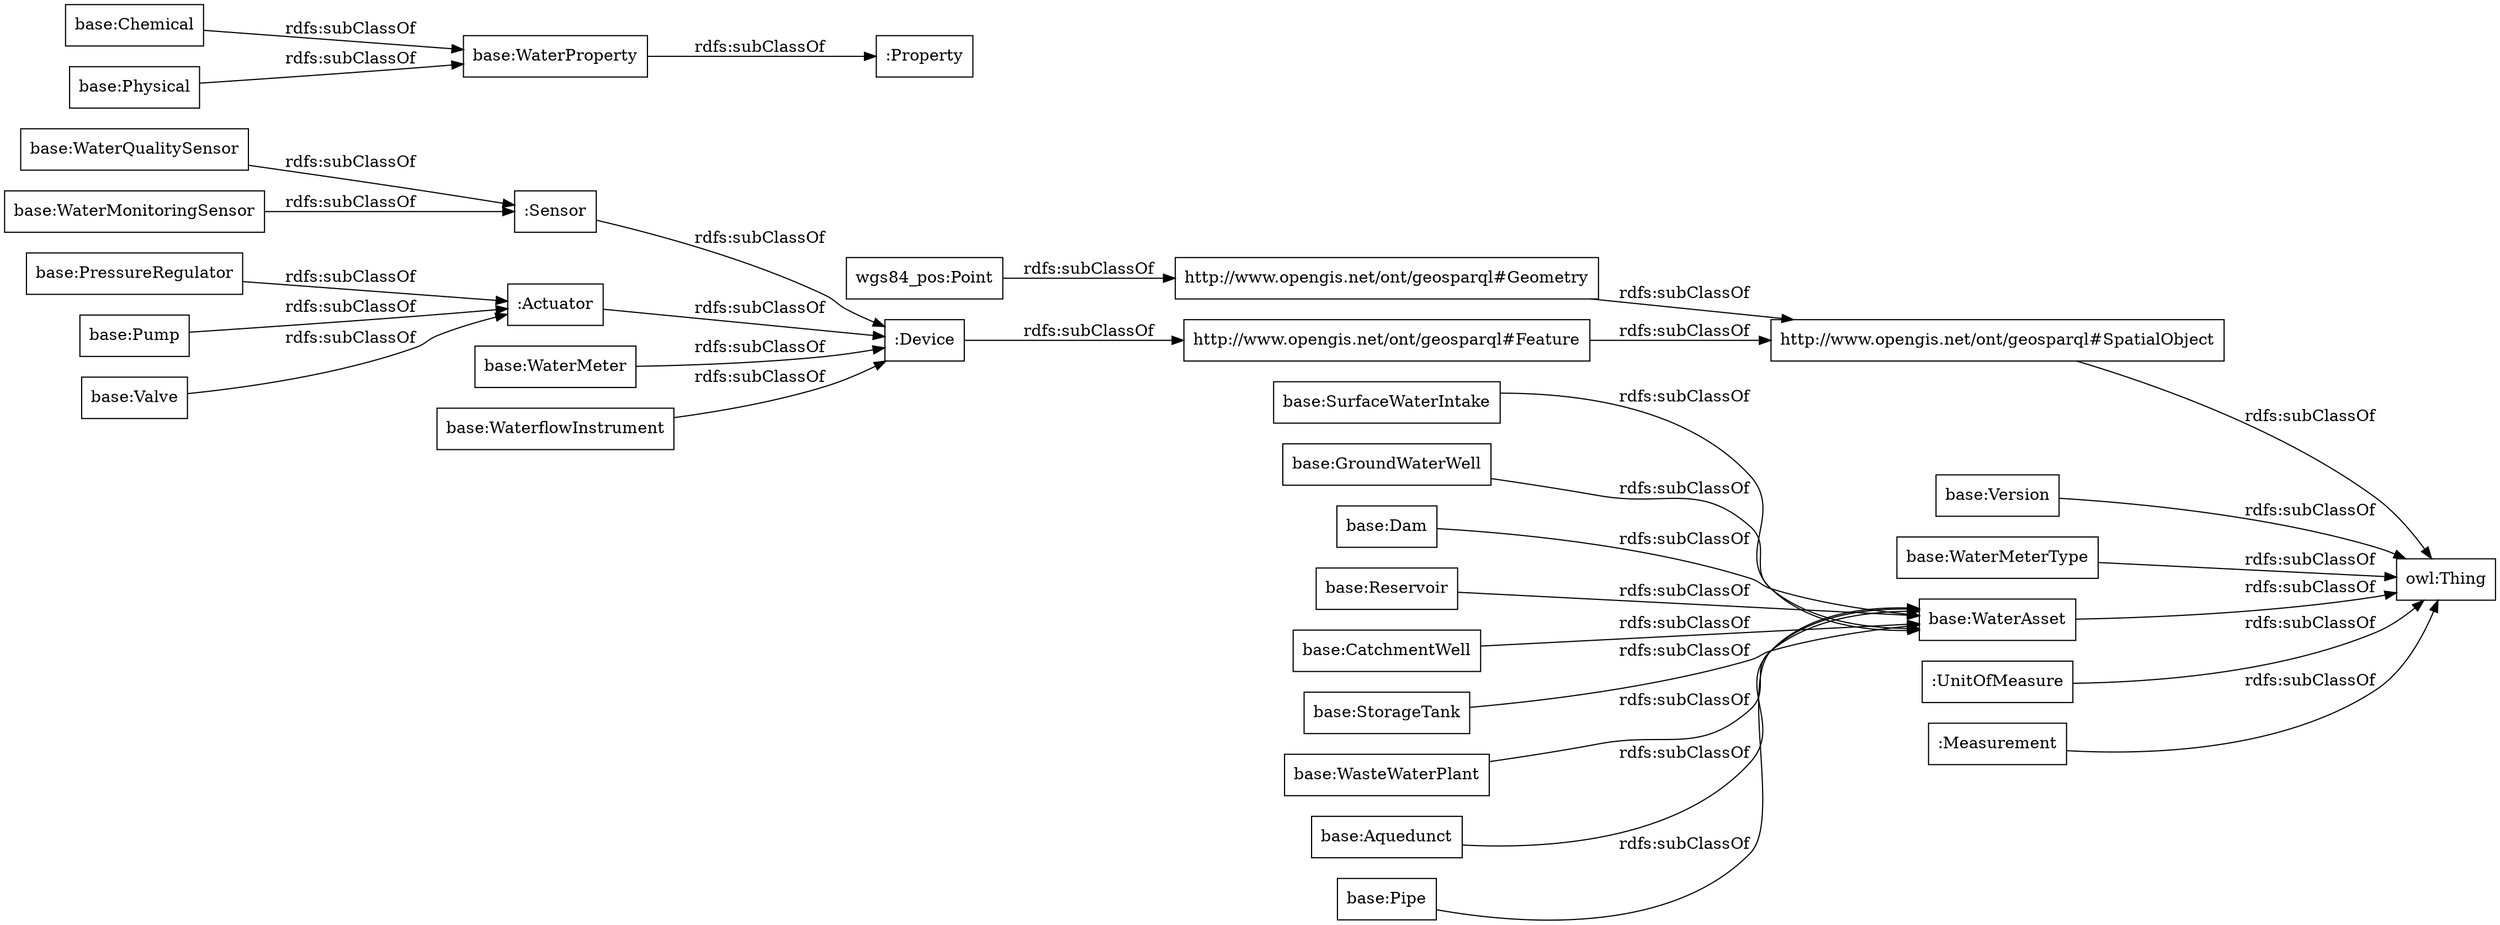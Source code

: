 digraph ar2dtool_diagram { 
rankdir=LR;
size="1000"
node [shape = rectangle, color="black"]; "base:PressureRegulator" "base:Version" "base:WaterProperty" "http://www.opengis.net/ont/geosparql#Feature" ":Property" "base:WaterMeterType" "base:GroundWaterWell" "base:Dam" "base:WaterAsset" "base:Reservoir" "base:CatchmentWell" ":Sensor" "base:WaterMeter" ":Device" "base:Pump" "base:StorageTank" "base:Valve" "base:WaterMonitoringSensor" "base:WasteWaterPlant" "http://www.opengis.net/ont/geosparql#SpatialObject" "base:Aquedunct" "http://www.opengis.net/ont/geosparql#Geometry" "base:WaterflowInstrument" "base:Pipe" ":UnitOfMeasure" "base:SurfaceWaterIntake" "wgs84_pos:Point" ":Measurement" "base:Chemical" "base:WaterQualitySensor" "base:Physical" ":Actuator" ; /*classes style*/
	":Measurement" -> "owl:Thing" [ label = "rdfs:subClassOf" ];
	"base:WaterflowInstrument" -> ":Device" [ label = "rdfs:subClassOf" ];
	"base:Reservoir" -> "base:WaterAsset" [ label = "rdfs:subClassOf" ];
	"base:Pipe" -> "base:WaterAsset" [ label = "rdfs:subClassOf" ];
	"base:WaterMonitoringSensor" -> ":Sensor" [ label = "rdfs:subClassOf" ];
	"base:CatchmentWell" -> "base:WaterAsset" [ label = "rdfs:subClassOf" ];
	"base:StorageTank" -> "base:WaterAsset" [ label = "rdfs:subClassOf" ];
	"base:WaterMeter" -> ":Device" [ label = "rdfs:subClassOf" ];
	"base:Dam" -> "base:WaterAsset" [ label = "rdfs:subClassOf" ];
	"base:WaterAsset" -> "owl:Thing" [ label = "rdfs:subClassOf" ];
	"base:GroundWaterWell" -> "base:WaterAsset" [ label = "rdfs:subClassOf" ];
	"base:PressureRegulator" -> ":Actuator" [ label = "rdfs:subClassOf" ];
	"base:WaterMeterType" -> "owl:Thing" [ label = "rdfs:subClassOf" ];
	"base:Aquedunct" -> "base:WaterAsset" [ label = "rdfs:subClassOf" ];
	"wgs84_pos:Point" -> "http://www.opengis.net/ont/geosparql#Geometry" [ label = "rdfs:subClassOf" ];
	"base:SurfaceWaterIntake" -> "base:WaterAsset" [ label = "rdfs:subClassOf" ];
	"http://www.opengis.net/ont/geosparql#Feature" -> "http://www.opengis.net/ont/geosparql#SpatialObject" [ label = "rdfs:subClassOf" ];
	"base:Physical" -> "base:WaterProperty" [ label = "rdfs:subClassOf" ];
	"http://www.opengis.net/ont/geosparql#SpatialObject" -> "owl:Thing" [ label = "rdfs:subClassOf" ];
	":Actuator" -> ":Device" [ label = "rdfs:subClassOf" ];
	"base:WaterProperty" -> ":Property" [ label = "rdfs:subClassOf" ];
	"base:WaterQualitySensor" -> ":Sensor" [ label = "rdfs:subClassOf" ];
	"base:Valve" -> ":Actuator" [ label = "rdfs:subClassOf" ];
	"http://www.opengis.net/ont/geosparql#Geometry" -> "http://www.opengis.net/ont/geosparql#SpatialObject" [ label = "rdfs:subClassOf" ];
	"base:Chemical" -> "base:WaterProperty" [ label = "rdfs:subClassOf" ];
	":UnitOfMeasure" -> "owl:Thing" [ label = "rdfs:subClassOf" ];
	"base:Version" -> "owl:Thing" [ label = "rdfs:subClassOf" ];
	"base:WasteWaterPlant" -> "base:WaterAsset" [ label = "rdfs:subClassOf" ];
	"base:Pump" -> ":Actuator" [ label = "rdfs:subClassOf" ];
	":Sensor" -> ":Device" [ label = "rdfs:subClassOf" ];
	":Device" -> "http://www.opengis.net/ont/geosparql#Feature" [ label = "rdfs:subClassOf" ];

}
